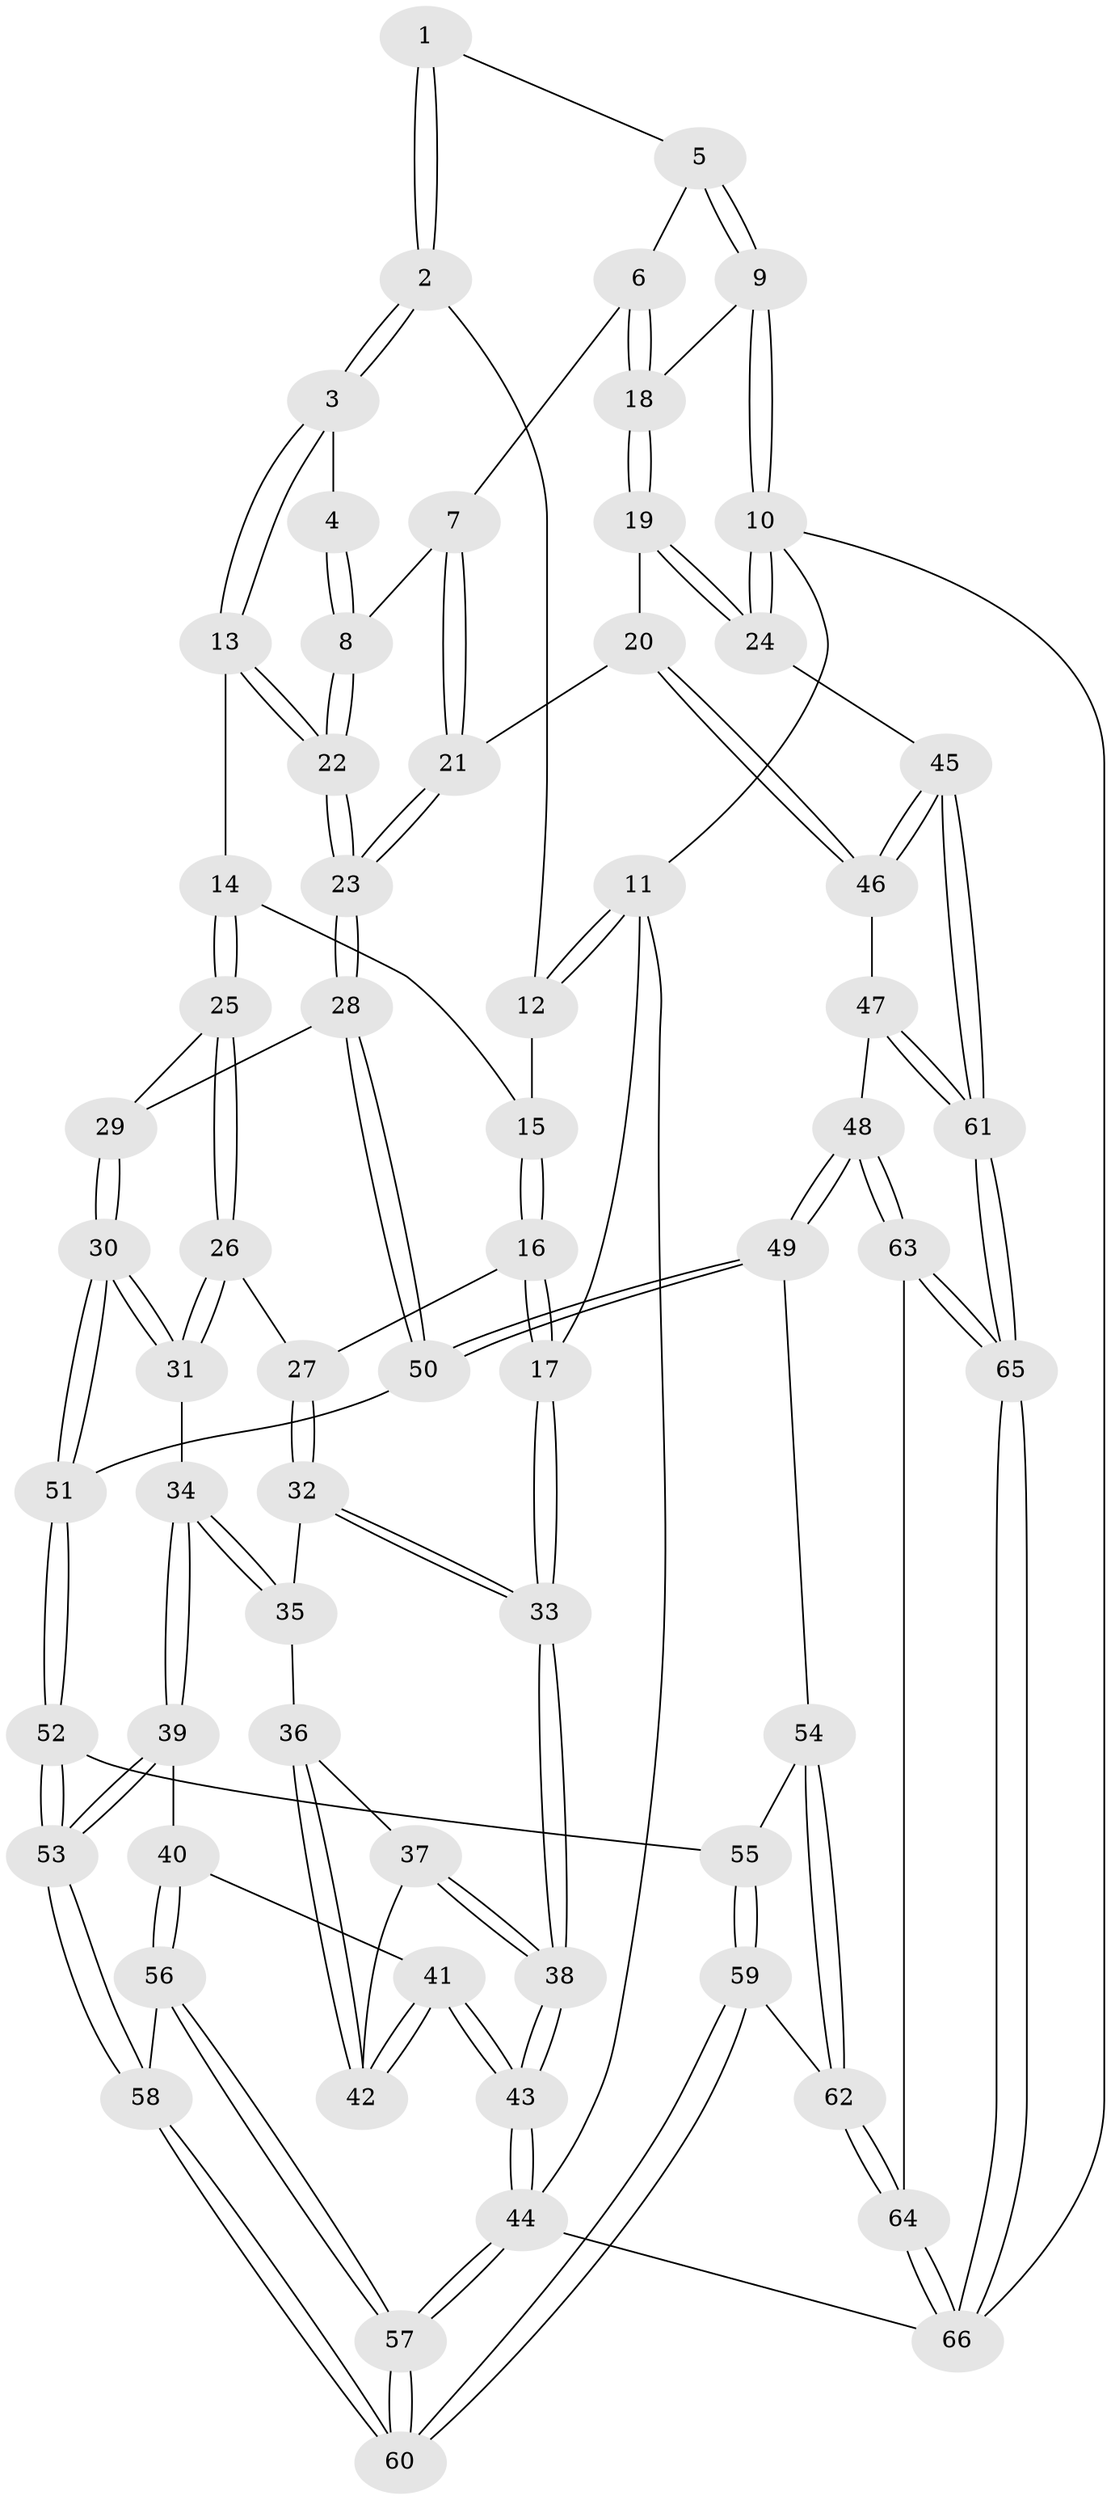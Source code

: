 // coarse degree distribution, {3: 0.25, 4: 0.45, 5: 0.2, 2: 0.05, 7: 0.05}
// Generated by graph-tools (version 1.1) at 2025/38/03/04/25 23:38:25]
// undirected, 66 vertices, 162 edges
graph export_dot {
  node [color=gray90,style=filled];
  1 [pos="+0.8037979518680582+0"];
  2 [pos="+0.38358801839696705+0"];
  3 [pos="+0.4248653147993069+0.07181098560506226"];
  4 [pos="+0.6562754974057414+0.020400684378649198"];
  5 [pos="+0.8246880281351276+0"];
  6 [pos="+0.8162788368709682+0.10983331559555908"];
  7 [pos="+0.8123925752076474+0.11285604994291083"];
  8 [pos="+0.6333540665655469+0.16240234391683886"];
  9 [pos="+1+0"];
  10 [pos="+1+0"];
  11 [pos="+0+0"];
  12 [pos="+0.14662345318073114+0"];
  13 [pos="+0.4291418856527788+0.15968636694591942"];
  14 [pos="+0.4165230055575119+0.1691073995180479"];
  15 [pos="+0.19305698631183157+0.13239090597156364"];
  16 [pos="+0.07860129869805872+0.23395207105250568"];
  17 [pos="+0+0.1429501243329129"];
  18 [pos="+0.9118171905165988+0.17614159311867916"];
  19 [pos="+1+0.3620724984992068"];
  20 [pos="+0.8541695774341522+0.41838239544917427"];
  21 [pos="+0.7268342549986845+0.40966000000717273"];
  22 [pos="+0.5710613948775474+0.2222089076634761"];
  23 [pos="+0.6766929300395489+0.4172325265335784"];
  24 [pos="+1+0.37631499187821926"];
  25 [pos="+0.32948522291913473+0.31029015935745524"];
  26 [pos="+0.23800800712007544+0.3535984403724126"];
  27 [pos="+0.19261916746214497+0.3536224930412771"];
  28 [pos="+0.6271031549435987+0.4842624969567586"];
  29 [pos="+0.3677351904378494+0.3573271113921045"];
  30 [pos="+0.41471459907585856+0.6023339243922285"];
  31 [pos="+0.3383673165751764+0.5981655716389287"];
  32 [pos="+0.14406414945978585+0.4322923226686496"];
  33 [pos="+0+0.47073970022694156"];
  34 [pos="+0.27118985366240855+0.6247289072805648"];
  35 [pos="+0.14473715249112346+0.4980008984112331"];
  36 [pos="+0.12365400491902566+0.5192721342717708"];
  37 [pos="+0.010145140451513915+0.560480839146551"];
  38 [pos="+0+0.48784665877747024"];
  39 [pos="+0.23853295620973622+0.6619751057652136"];
  40 [pos="+0.1526038388522245+0.7113522017529507"];
  41 [pos="+0.113553048406651+0.6900903126378969"];
  42 [pos="+0.10375109487409967+0.6671036880514597"];
  43 [pos="+0+0.7672858162591951"];
  44 [pos="+0+1"];
  45 [pos="+1+0.6551435778640772"];
  46 [pos="+0.8739355423338578+0.6837092129949257"];
  47 [pos="+0.8138973256020446+0.7393514723706471"];
  48 [pos="+0.7402276708885437+0.7701046521276507"];
  49 [pos="+0.6564012917276941+0.7065284864714323"];
  50 [pos="+0.5732633603292111+0.6058257184265978"];
  51 [pos="+0.4937329317799268+0.6266840548974736"];
  52 [pos="+0.48201356661149264+0.6549646546465008"];
  53 [pos="+0.34590996995581885+0.8614535933998728"];
  54 [pos="+0.558544726953567+0.8530910208452165"];
  55 [pos="+0.4929053947788624+0.8266345560779073"];
  56 [pos="+0.15107826859623869+0.7466358860437989"];
  57 [pos="+0+1"];
  58 [pos="+0.3107595668419134+1"];
  59 [pos="+0.4002732637926618+1"];
  60 [pos="+0.3214021109095248+1"];
  61 [pos="+1+1"];
  62 [pos="+0.4722739676357435+1"];
  63 [pos="+0.7448965221202017+0.8237578838794034"];
  64 [pos="+0.6380510619262011+1"];
  65 [pos="+1+1"];
  66 [pos="+1+1"];
  1 -- 2;
  1 -- 2;
  1 -- 5;
  2 -- 3;
  2 -- 3;
  2 -- 12;
  3 -- 4;
  3 -- 13;
  3 -- 13;
  4 -- 8;
  4 -- 8;
  5 -- 6;
  5 -- 9;
  5 -- 9;
  6 -- 7;
  6 -- 18;
  6 -- 18;
  7 -- 8;
  7 -- 21;
  7 -- 21;
  8 -- 22;
  8 -- 22;
  9 -- 10;
  9 -- 10;
  9 -- 18;
  10 -- 11;
  10 -- 24;
  10 -- 24;
  10 -- 66;
  11 -- 12;
  11 -- 12;
  11 -- 17;
  11 -- 44;
  12 -- 15;
  13 -- 14;
  13 -- 22;
  13 -- 22;
  14 -- 15;
  14 -- 25;
  14 -- 25;
  15 -- 16;
  15 -- 16;
  16 -- 17;
  16 -- 17;
  16 -- 27;
  17 -- 33;
  17 -- 33;
  18 -- 19;
  18 -- 19;
  19 -- 20;
  19 -- 24;
  19 -- 24;
  20 -- 21;
  20 -- 46;
  20 -- 46;
  21 -- 23;
  21 -- 23;
  22 -- 23;
  22 -- 23;
  23 -- 28;
  23 -- 28;
  24 -- 45;
  25 -- 26;
  25 -- 26;
  25 -- 29;
  26 -- 27;
  26 -- 31;
  26 -- 31;
  27 -- 32;
  27 -- 32;
  28 -- 29;
  28 -- 50;
  28 -- 50;
  29 -- 30;
  29 -- 30;
  30 -- 31;
  30 -- 31;
  30 -- 51;
  30 -- 51;
  31 -- 34;
  32 -- 33;
  32 -- 33;
  32 -- 35;
  33 -- 38;
  33 -- 38;
  34 -- 35;
  34 -- 35;
  34 -- 39;
  34 -- 39;
  35 -- 36;
  36 -- 37;
  36 -- 42;
  36 -- 42;
  37 -- 38;
  37 -- 38;
  37 -- 42;
  38 -- 43;
  38 -- 43;
  39 -- 40;
  39 -- 53;
  39 -- 53;
  40 -- 41;
  40 -- 56;
  40 -- 56;
  41 -- 42;
  41 -- 42;
  41 -- 43;
  41 -- 43;
  43 -- 44;
  43 -- 44;
  44 -- 57;
  44 -- 57;
  44 -- 66;
  45 -- 46;
  45 -- 46;
  45 -- 61;
  45 -- 61;
  46 -- 47;
  47 -- 48;
  47 -- 61;
  47 -- 61;
  48 -- 49;
  48 -- 49;
  48 -- 63;
  48 -- 63;
  49 -- 50;
  49 -- 50;
  49 -- 54;
  50 -- 51;
  51 -- 52;
  51 -- 52;
  52 -- 53;
  52 -- 53;
  52 -- 55;
  53 -- 58;
  53 -- 58;
  54 -- 55;
  54 -- 62;
  54 -- 62;
  55 -- 59;
  55 -- 59;
  56 -- 57;
  56 -- 57;
  56 -- 58;
  57 -- 60;
  57 -- 60;
  58 -- 60;
  58 -- 60;
  59 -- 60;
  59 -- 60;
  59 -- 62;
  61 -- 65;
  61 -- 65;
  62 -- 64;
  62 -- 64;
  63 -- 64;
  63 -- 65;
  63 -- 65;
  64 -- 66;
  64 -- 66;
  65 -- 66;
  65 -- 66;
}
